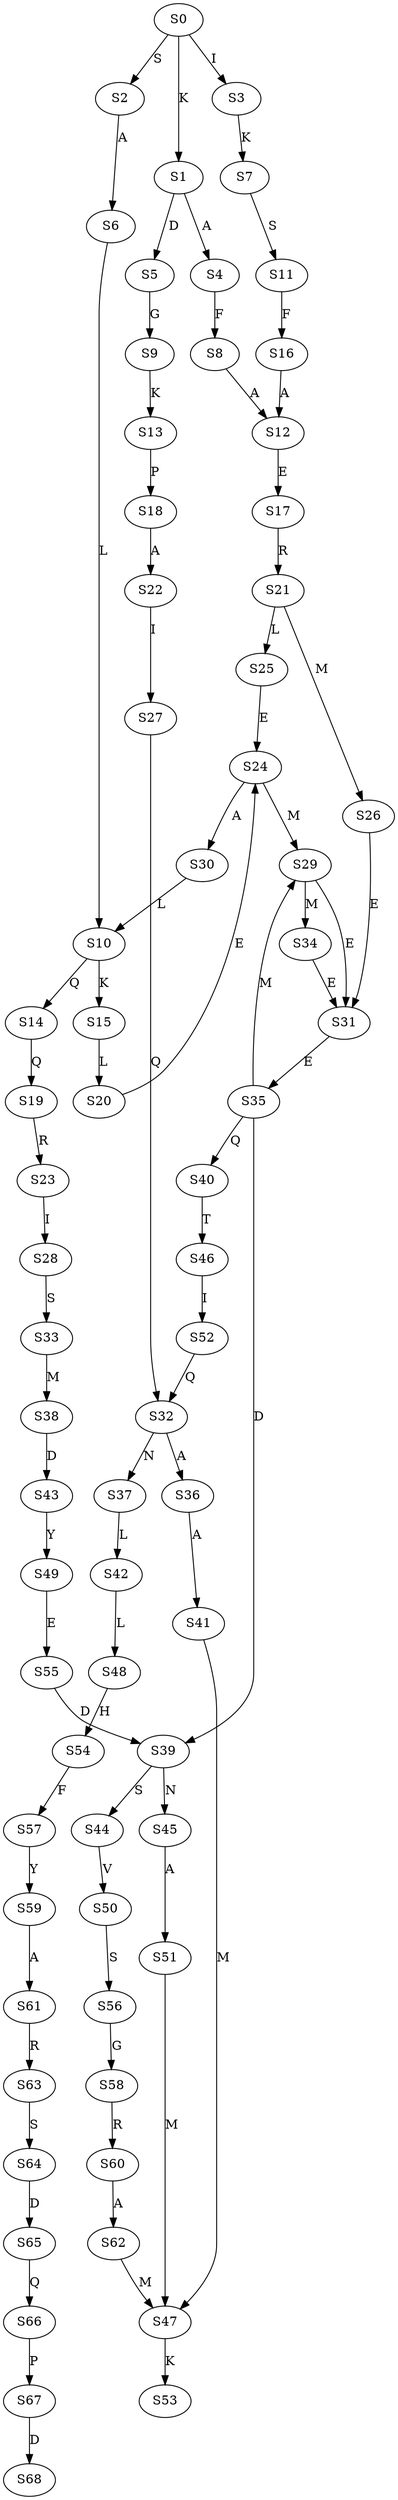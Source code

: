 strict digraph  {
	S0 -> S1 [ label = K ];
	S0 -> S2 [ label = S ];
	S0 -> S3 [ label = I ];
	S1 -> S4 [ label = A ];
	S1 -> S5 [ label = D ];
	S2 -> S6 [ label = A ];
	S3 -> S7 [ label = K ];
	S4 -> S8 [ label = F ];
	S5 -> S9 [ label = G ];
	S6 -> S10 [ label = L ];
	S7 -> S11 [ label = S ];
	S8 -> S12 [ label = A ];
	S9 -> S13 [ label = K ];
	S10 -> S14 [ label = Q ];
	S10 -> S15 [ label = K ];
	S11 -> S16 [ label = F ];
	S12 -> S17 [ label = E ];
	S13 -> S18 [ label = P ];
	S14 -> S19 [ label = Q ];
	S15 -> S20 [ label = L ];
	S16 -> S12 [ label = A ];
	S17 -> S21 [ label = R ];
	S18 -> S22 [ label = A ];
	S19 -> S23 [ label = R ];
	S20 -> S24 [ label = E ];
	S21 -> S25 [ label = L ];
	S21 -> S26 [ label = M ];
	S22 -> S27 [ label = I ];
	S23 -> S28 [ label = I ];
	S24 -> S29 [ label = M ];
	S24 -> S30 [ label = A ];
	S25 -> S24 [ label = E ];
	S26 -> S31 [ label = E ];
	S27 -> S32 [ label = Q ];
	S28 -> S33 [ label = S ];
	S29 -> S34 [ label = M ];
	S29 -> S31 [ label = E ];
	S30 -> S10 [ label = L ];
	S31 -> S35 [ label = E ];
	S32 -> S36 [ label = A ];
	S32 -> S37 [ label = N ];
	S33 -> S38 [ label = M ];
	S34 -> S31 [ label = E ];
	S35 -> S39 [ label = D ];
	S35 -> S40 [ label = Q ];
	S35 -> S29 [ label = M ];
	S36 -> S41 [ label = A ];
	S37 -> S42 [ label = L ];
	S38 -> S43 [ label = D ];
	S39 -> S44 [ label = S ];
	S39 -> S45 [ label = N ];
	S40 -> S46 [ label = T ];
	S41 -> S47 [ label = M ];
	S42 -> S48 [ label = L ];
	S43 -> S49 [ label = Y ];
	S44 -> S50 [ label = V ];
	S45 -> S51 [ label = A ];
	S46 -> S52 [ label = I ];
	S47 -> S53 [ label = K ];
	S48 -> S54 [ label = H ];
	S49 -> S55 [ label = E ];
	S50 -> S56 [ label = S ];
	S51 -> S47 [ label = M ];
	S52 -> S32 [ label = Q ];
	S54 -> S57 [ label = F ];
	S55 -> S39 [ label = D ];
	S56 -> S58 [ label = G ];
	S57 -> S59 [ label = Y ];
	S58 -> S60 [ label = R ];
	S59 -> S61 [ label = A ];
	S60 -> S62 [ label = A ];
	S61 -> S63 [ label = R ];
	S62 -> S47 [ label = M ];
	S63 -> S64 [ label = S ];
	S64 -> S65 [ label = D ];
	S65 -> S66 [ label = Q ];
	S66 -> S67 [ label = P ];
	S67 -> S68 [ label = D ];
}
